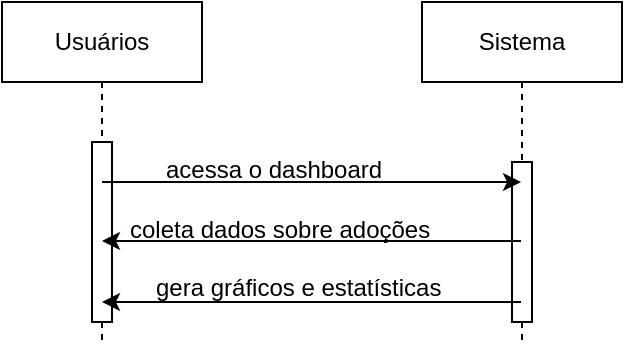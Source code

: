 <mxfile version="24.7.17">
  <diagram name="Page-1" id="2YBvvXClWsGukQMizWep">
    <mxGraphModel dx="880" dy="460" grid="0" gridSize="10" guides="1" tooltips="1" connect="1" arrows="1" fold="1" page="1" pageScale="1" pageWidth="850" pageHeight="1100" math="0" shadow="0">
      <root>
        <mxCell id="0" />
        <mxCell id="1" parent="0" />
        <mxCell id="5Aw49rlXTX3ka1FW17A9-1" value="Usuários" style="shape=umlLifeline;perimeter=lifelinePerimeter;whiteSpace=wrap;html=1;container=0;dropTarget=0;collapsible=0;recursiveResize=0;outlineConnect=0;portConstraint=eastwest;newEdgeStyle={&quot;edgeStyle&quot;:&quot;elbowEdgeStyle&quot;,&quot;elbow&quot;:&quot;vertical&quot;,&quot;curved&quot;:0,&quot;rounded&quot;:0};" vertex="1" parent="1">
          <mxGeometry x="40" y="40" width="100" height="170" as="geometry" />
        </mxCell>
        <mxCell id="5Aw49rlXTX3ka1FW17A9-2" value="" style="html=1;points=[];perimeter=orthogonalPerimeter;outlineConnect=0;targetShapes=umlLifeline;portConstraint=eastwest;newEdgeStyle={&quot;edgeStyle&quot;:&quot;elbowEdgeStyle&quot;,&quot;elbow&quot;:&quot;vertical&quot;,&quot;curved&quot;:0,&quot;rounded&quot;:0};" vertex="1" parent="5Aw49rlXTX3ka1FW17A9-1">
          <mxGeometry x="45" y="70" width="10" height="90" as="geometry" />
        </mxCell>
        <mxCell id="5Aw49rlXTX3ka1FW17A9-3" value="Sistema" style="shape=umlLifeline;perimeter=lifelinePerimeter;whiteSpace=wrap;html=1;container=0;dropTarget=0;collapsible=0;recursiveResize=0;outlineConnect=0;portConstraint=eastwest;newEdgeStyle={&quot;edgeStyle&quot;:&quot;elbowEdgeStyle&quot;,&quot;elbow&quot;:&quot;vertical&quot;,&quot;curved&quot;:0,&quot;rounded&quot;:0};" vertex="1" parent="1">
          <mxGeometry x="250" y="40" width="100" height="170" as="geometry" />
        </mxCell>
        <mxCell id="5Aw49rlXTX3ka1FW17A9-4" value="" style="html=1;points=[];perimeter=orthogonalPerimeter;outlineConnect=0;targetShapes=umlLifeline;portConstraint=eastwest;newEdgeStyle={&quot;edgeStyle&quot;:&quot;elbowEdgeStyle&quot;,&quot;elbow&quot;:&quot;vertical&quot;,&quot;curved&quot;:0,&quot;rounded&quot;:0};" vertex="1" parent="5Aw49rlXTX3ka1FW17A9-3">
          <mxGeometry x="45" y="80" width="10" height="80" as="geometry" />
        </mxCell>
        <mxCell id="5Aw49rlXTX3ka1FW17A9-5" value="" style="endArrow=classic;html=1;rounded=0;" edge="1" parent="1" target="5Aw49rlXTX3ka1FW17A9-3">
          <mxGeometry width="50" height="50" relative="1" as="geometry">
            <mxPoint x="90" y="130" as="sourcePoint" />
            <mxPoint x="309.5" y="130" as="targetPoint" />
          </mxGeometry>
        </mxCell>
        <mxCell id="5Aw49rlXTX3ka1FW17A9-6" value="" style="endArrow=classic;html=1;rounded=0;" edge="1" parent="1" source="5Aw49rlXTX3ka1FW17A9-3">
          <mxGeometry width="50" height="50" relative="1" as="geometry">
            <mxPoint x="310" y="159.5" as="sourcePoint" />
            <mxPoint x="90" y="159.5" as="targetPoint" />
          </mxGeometry>
        </mxCell>
        <mxCell id="5Aw49rlXTX3ka1FW17A9-7" value="acessa o dashboard" style="text;whiteSpace=wrap;html=1;" vertex="1" parent="1">
          <mxGeometry x="120" y="110" width="160" height="40" as="geometry" />
        </mxCell>
        <mxCell id="5Aw49rlXTX3ka1FW17A9-8" value="coleta dados sobre adoções" style="text;whiteSpace=wrap;html=1;" vertex="1" parent="1">
          <mxGeometry x="102" y="140" width="198" height="40" as="geometry" />
        </mxCell>
        <mxCell id="5Aw49rlXTX3ka1FW17A9-10" value="" style="endArrow=classic;html=1;rounded=0;" edge="1" parent="1" source="5Aw49rlXTX3ka1FW17A9-3">
          <mxGeometry width="50" height="50" relative="1" as="geometry">
            <mxPoint x="359.5" y="190" as="sourcePoint" />
            <mxPoint x="90" y="190" as="targetPoint" />
          </mxGeometry>
        </mxCell>
        <mxCell id="5Aw49rlXTX3ka1FW17A9-14" value="gera gráficos e estatísticas" style="text;whiteSpace=wrap;html=1;" vertex="1" parent="1">
          <mxGeometry x="115" y="169" width="170" height="36" as="geometry" />
        </mxCell>
      </root>
    </mxGraphModel>
  </diagram>
</mxfile>
